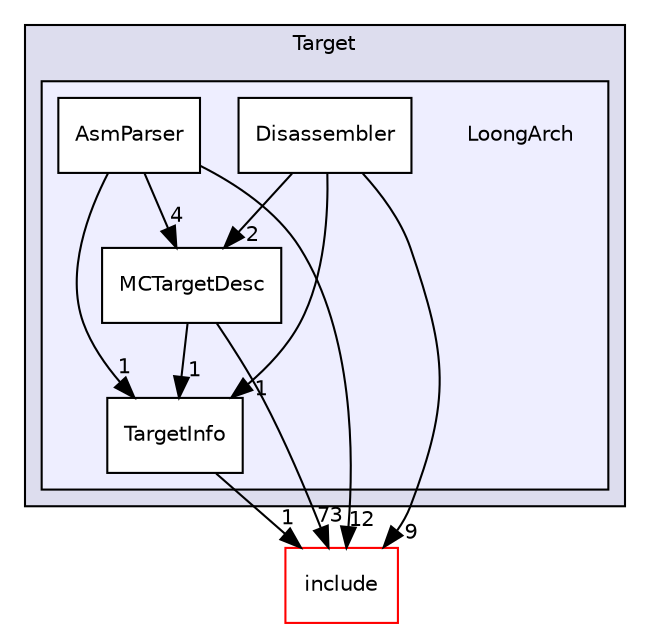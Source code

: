 digraph "lib/Target/LoongArch" {
  bgcolor=transparent;
  compound=true
  node [ fontsize="10", fontname="Helvetica"];
  edge [ labelfontsize="10", labelfontname="Helvetica"];
  subgraph clusterdir_794e483eb1cc7921d35fd149d9cc325b {
    graph [ bgcolor="#ddddee", pencolor="black", label="Target" fontname="Helvetica", fontsize="10", URL="dir_794e483eb1cc7921d35fd149d9cc325b.html"]
  subgraph clusterdir_8993447dfe7bd991ad9979871c8ba9dc {
    graph [ bgcolor="#eeeeff", pencolor="black", label="" URL="dir_8993447dfe7bd991ad9979871c8ba9dc.html"];
    dir_8993447dfe7bd991ad9979871c8ba9dc [shape=plaintext label="LoongArch"];
    dir_4e1285100d3b0e075daeb834136d911d [shape=box label="AsmParser" color="black" fillcolor="white" style="filled" URL="dir_4e1285100d3b0e075daeb834136d911d.html"];
    dir_f6842234ee2576f0de8b50968ad4a89a [shape=box label="Disassembler" color="black" fillcolor="white" style="filled" URL="dir_f6842234ee2576f0de8b50968ad4a89a.html"];
    dir_494cc84ab686510b993d5b10bb712d31 [shape=box label="MCTargetDesc" color="black" fillcolor="white" style="filled" URL="dir_494cc84ab686510b993d5b10bb712d31.html"];
    dir_bcb2a15a8ce8434dac55e5edbfd15800 [shape=box label="TargetInfo" color="black" fillcolor="white" style="filled" URL="dir_bcb2a15a8ce8434dac55e5edbfd15800.html"];
  }
  }
  dir_d44c64559bbebec7f509842c48db8b23 [shape=box label="include" color="red" URL="dir_d44c64559bbebec7f509842c48db8b23.html"];
  dir_4e1285100d3b0e075daeb834136d911d->dir_d44c64559bbebec7f509842c48db8b23 [headlabel="12", labeldistance=1.5 headhref="dir_000149_000001.html"];
  dir_4e1285100d3b0e075daeb834136d911d->dir_bcb2a15a8ce8434dac55e5edbfd15800 [headlabel="1", labeldistance=1.5 headhref="dir_000149_000152.html"];
  dir_4e1285100d3b0e075daeb834136d911d->dir_494cc84ab686510b993d5b10bb712d31 [headlabel="4", labeldistance=1.5 headhref="dir_000149_000151.html"];
  dir_bcb2a15a8ce8434dac55e5edbfd15800->dir_d44c64559bbebec7f509842c48db8b23 [headlabel="1", labeldistance=1.5 headhref="dir_000152_000001.html"];
  dir_f6842234ee2576f0de8b50968ad4a89a->dir_d44c64559bbebec7f509842c48db8b23 [headlabel="9", labeldistance=1.5 headhref="dir_000150_000001.html"];
  dir_f6842234ee2576f0de8b50968ad4a89a->dir_bcb2a15a8ce8434dac55e5edbfd15800 [headlabel="1", labeldistance=1.5 headhref="dir_000150_000152.html"];
  dir_f6842234ee2576f0de8b50968ad4a89a->dir_494cc84ab686510b993d5b10bb712d31 [headlabel="2", labeldistance=1.5 headhref="dir_000150_000151.html"];
  dir_494cc84ab686510b993d5b10bb712d31->dir_d44c64559bbebec7f509842c48db8b23 [headlabel="73", labeldistance=1.5 headhref="dir_000151_000001.html"];
  dir_494cc84ab686510b993d5b10bb712d31->dir_bcb2a15a8ce8434dac55e5edbfd15800 [headlabel="1", labeldistance=1.5 headhref="dir_000151_000152.html"];
}
